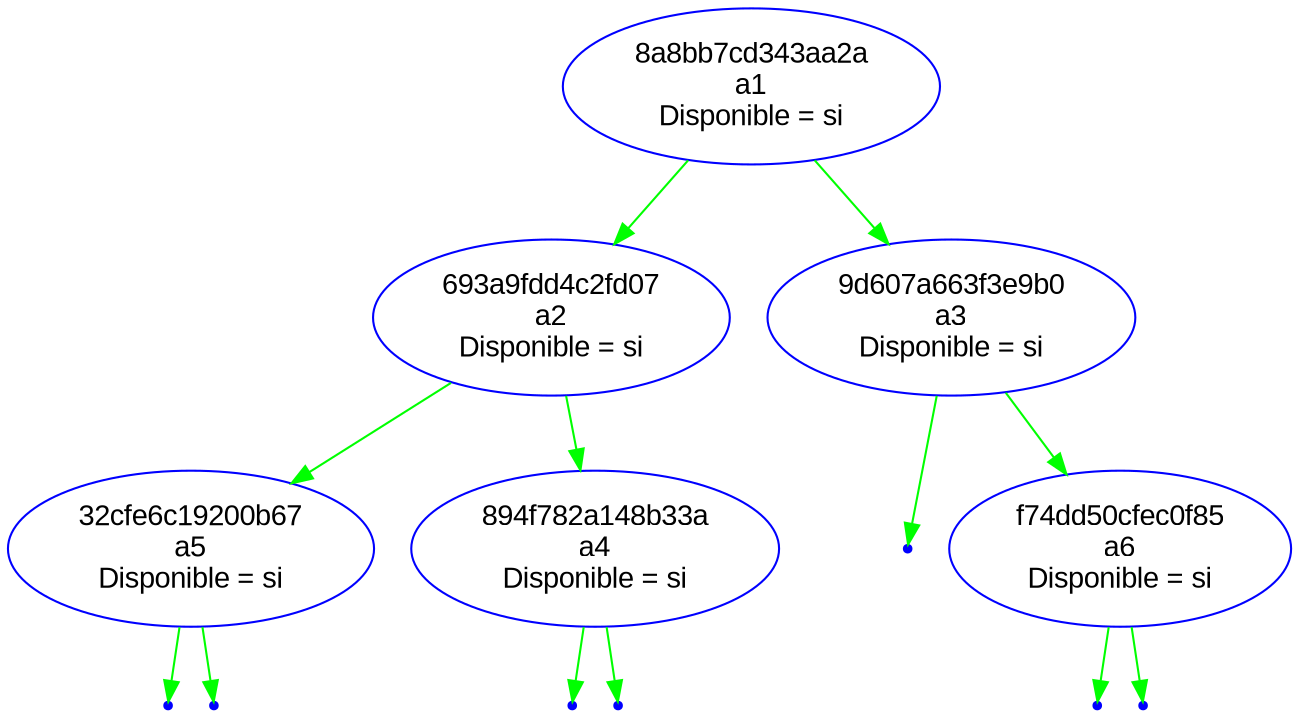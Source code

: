 digraph G {
node[fontname="Arial", color="blue"]
edge [color="green"]
"8a8bb7cd343aa2a"[label="8a8bb7cd343aa2a\na1\nDisponible = si"];
"8a8bb7cd343aa2a" -> "693a9fdd4c2fd07";
"693a9fdd4c2fd07"[label="693a9fdd4c2fd07\na2\nDisponible = si"];
"693a9fdd4c2fd07" -> "32cfe6c19200b67";
"32cfe6c19200b67"[label="32cfe6c19200b67\na5\nDisponible = si"]
null0 [shape=point];
"32cfe6c19200b67" -> null0;
null1 [shape=point];
"32cfe6c19200b67" -> null1;
"693a9fdd4c2fd07" -> "894f782a148b33a";
"894f782a148b33a"[label="894f782a148b33a\na4\nDisponible = si"]
null2 [shape=point];
"894f782a148b33a" -> null2;
null3 [shape=point];
"894f782a148b33a" -> null3;
"8a8bb7cd343aa2a" -> "9d607a663f3e9b0";
"9d607a663f3e9b0"[label="9d607a663f3e9b0\na3\nDisponible = si"]
null4 [shape=point];
"9d607a663f3e9b0" -> null4;
"9d607a663f3e9b0" -> "f74dd50cfec0f85";
"f74dd50cfec0f85"[label="f74dd50cfec0f85\na6\nDisponible = si"]
null5 [shape=point];
"f74dd50cfec0f85" -> null5;
null6 [shape=point];
"f74dd50cfec0f85" -> null6;
}

